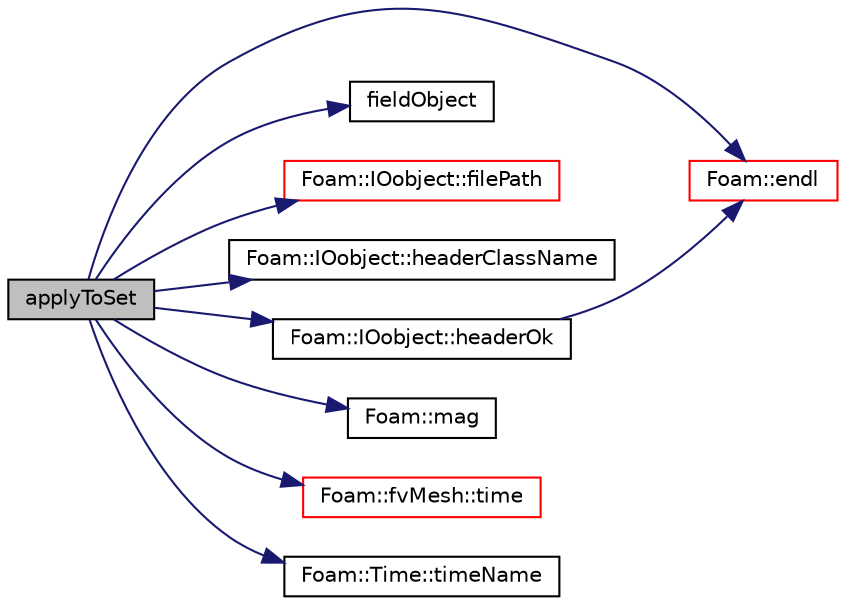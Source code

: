 digraph "applyToSet"
{
  bgcolor="transparent";
  edge [fontname="Helvetica",fontsize="10",labelfontname="Helvetica",labelfontsize="10"];
  node [fontname="Helvetica",fontsize="10",shape=record];
  rankdir="LR";
  Node14 [label="applyToSet",height=0.2,width=0.4,color="black", fillcolor="grey75", style="filled", fontcolor="black"];
  Node14 -> Node15 [color="midnightblue",fontsize="10",style="solid",fontname="Helvetica"];
  Node15 [label="Foam::endl",height=0.2,width=0.4,color="red",URL="$a21851.html#a2db8fe02a0d3909e9351bb4275b23ce4",tooltip="Add newline and flush stream. "];
  Node14 -> Node17 [color="midnightblue",fontsize="10",style="solid",fontname="Helvetica"];
  Node17 [label="fieldObject",height=0.2,width=0.4,color="black",URL="$a19442.html#a320cf83612cc3fb001166525cdb9670e"];
  Node14 -> Node18 [color="midnightblue",fontsize="10",style="solid",fontname="Helvetica"];
  Node18 [label="Foam::IOobject::filePath",height=0.2,width=0.4,color="red",URL="$a27249.html#a698f54dd16f5ec2931aeff16fd4878c8",tooltip="Return complete path + object name if the file exists. "];
  Node14 -> Node31 [color="midnightblue",fontsize="10",style="solid",fontname="Helvetica"];
  Node31 [label="Foam::IOobject::headerClassName",height=0.2,width=0.4,color="black",URL="$a27249.html#a9d4a861ecf42f443967c78742f73c362",tooltip="Return name of the class name read from header. "];
  Node14 -> Node32 [color="midnightblue",fontsize="10",style="solid",fontname="Helvetica"];
  Node32 [label="Foam::IOobject::headerOk",height=0.2,width=0.4,color="black",URL="$a27249.html#a9d4879c850ce41d945ff77e788de3a23",tooltip="Read and check header info. "];
  Node32 -> Node15 [color="midnightblue",fontsize="10",style="solid",fontname="Helvetica"];
  Node14 -> Node33 [color="midnightblue",fontsize="10",style="solid",fontname="Helvetica"];
  Node33 [label="Foam::mag",height=0.2,width=0.4,color="black",URL="$a21851.html#a929da2a3fdcf3dacbbe0487d3a330dae"];
  Node14 -> Node34 [color="midnightblue",fontsize="10",style="solid",fontname="Helvetica"];
  Node34 [label="Foam::fvMesh::time",height=0.2,width=0.4,color="red",URL="$a23593.html#a0d94096809fe3376b29a2a29ca11bb18",tooltip="Return the top-level database. "];
  Node14 -> Node36 [color="midnightblue",fontsize="10",style="solid",fontname="Helvetica"];
  Node36 [label="Foam::Time::timeName",height=0.2,width=0.4,color="black",URL="$a27457.html#a5ae6a110de1b22323e19a46943c7f0c1",tooltip="Return time name of given scalar time. "];
}
